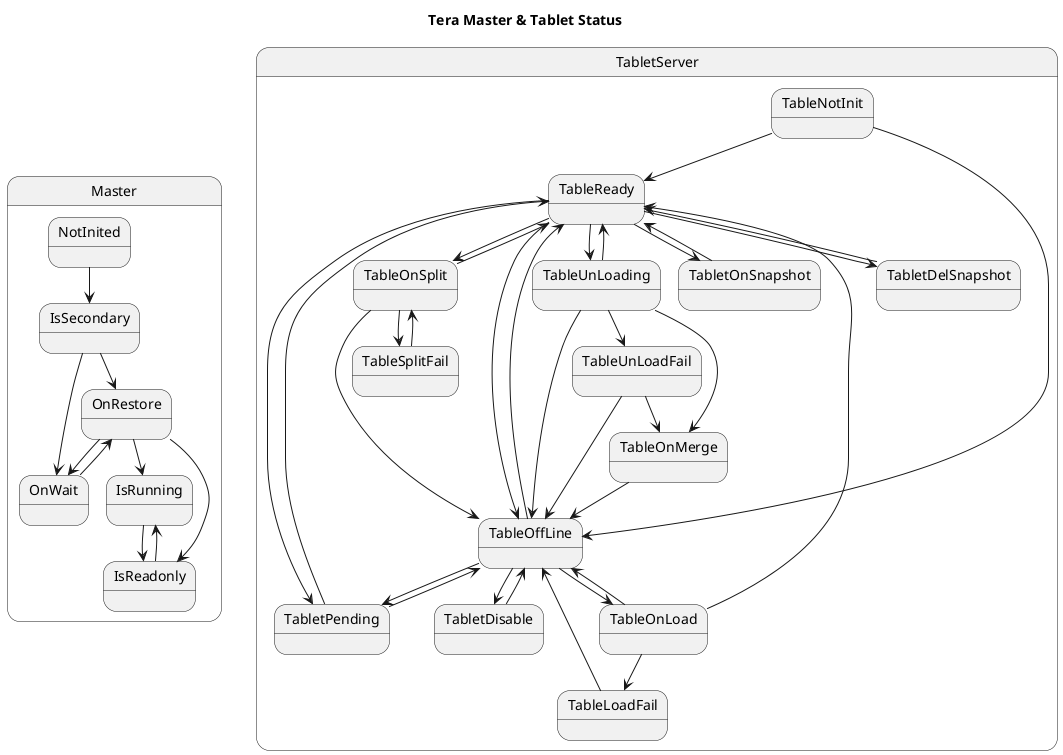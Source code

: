 @startuml
title Tera Master & Tablet Status

state Master {
  NotInited --> IsSecondary
  IsSecondary --> OnRestore
  IsSecondary --> OnWait
  OnRestore --> OnWait
  OnWait --> OnRestore
  OnRestore --> IsRunning
  OnRestore --> IsReadonly
  IsReadonly --> IsRunning
  IsRunning --> IsReadonly
}

state TabletServer {
  TableReady --> TableOffLine
  TableOffLine --> TableReady

  TableNotInit --> TableReady
  TableNotInit --> TableOffLine

  TableOnLoad --> TableReady
  TableOnLoad --> TableOffLine
  TableOnLoad --> TableLoadFail
  TableLoadFail --> TableOffLine
  TableOffLine --> TableOnLoad

  TableReady --> TabletOnSnapshot
  TabletOnSnapshot --> TableReady

  TableReady --> TabletDelSnapshot
  TabletDelSnapshot --> TableReady

  TableReady --> TableOnSplit
  TableOnSplit --> TableReady
  TableOnSplit --> TableSplitFail
  TableOnSplit -->TableOffLine
  TableSplitFail --> TableOnSplit

  TabletDisable --> TableOffLine
  TableOffLine --> TabletDisable

  TabletPending --> TableReady
  TableReady --> TabletPending
  TabletPending --> TableOffLine
  TableOffLine --> TabletPending

  TableUnLoading --> TableReady
  TableReady --> TableUnLoading
  TableUnLoading --> TableOffLine
  TableUnLoading --> TableOnMerge
  TableOnMerge --> TableOffLine
  TableUnLoading --> TableUnLoadFail
  TableUnLoadFail --> TableOnMerge
  TableUnLoadFail --> TableOffLine
}


@enduml

